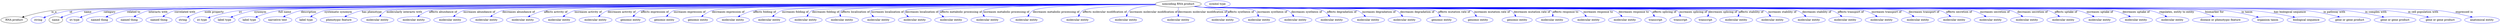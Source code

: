 digraph {
	graph [bb="0,0,10600,123"];
	node [label="\N"];
	"noncoding RNA product"	 [height=0.5,
		label="noncoding RNA product",
		pos="5037.5,105",
		width=2.7261];
	"RNA product"	 [height=0.5,
		pos="58.495,18",
		width=1.6249];
	"noncoding RNA product" -> "RNA product"	 [label=is_a,
		lp="239.49,61.5",
		pos="e,94.945,32.23 4939.2,104.65 4265.1,102.2 349.21,87.179 228.49,69 185.51,62.527 138.27,47.7 104.53,35.693"];
	id	 [color=blue,
		height=0.5,
		label=string,
		pos="165.49,18",
		width=0.84854];
	"noncoding RNA product" -> id	 [color=blue,
		label=id,
		lp="316.99,61.5",
		pos="e,189.33,29.379 4939.3,104.65 4272.3,102.2 429.96,87.315 311.49,69 271.33,62.79 227.61,46.09 198.59,33.478",
		style=solid];
	name	 [height=0.5,
		pos="244.49,18",
		width=0.84854];
	"noncoding RNA product" -> name	 [color=blue,
		label=name,
		lp="394.99,61.5",
		pos="e,267.62,29.854 4939.4,104.68 4278.2,102.49 495.84,89.095 379.49,69 342.99,62.696 303.63,46.663 276.88,34.242",
		style=solid];
	category	 [color=blue,
		height=0.5,
		label="iri type",
		pos="329.49,18",
		width=1.011];
	"noncoding RNA product" -> category	 [color=blue,
		label=category,
		lp="491.99,61.5",
		pos="e,355.62,30.773 4939.1,104.68 4284.7,102.46 582.43,89.077 468.49,69 431.92,62.555 392.36,47.143 364.83,34.937",
		style=solid];
	"related to"	 [color=blue,
		height=0.5,
		label="named thing",
		pos="439.49,18",
		width=1.5346];
	"noncoding RNA product" -> "related to"	 [color=blue,
		label="related to",
		lp="597.49,61.5",
		pos="e,469.51,33.195 4939.3,104.69 4293.9,102.63 682.46,90.153 571.49,69 539.18,62.84 504.56,49.172 478.89,37.535",
		style=solid];
	"interacts with"	 [color=blue,
		height=0.5,
		label="named thing",
		pos="567.49,18",
		width=1.5346];
	"noncoding RNA product" -> "interacts with"	 [color=blue,
		label="interacts with",
		lp="703.49,61.5",
		pos="e,591.44,34.41 4939.3,104.82 4301.9,103.57 773.72,95.462 666.49,69 642.94,63.187 618.7,50.822 600.09,39.723",
		style=solid];
	"correlated with"	 [color=blue,
		height=0.5,
		label="named thing",
		pos="695.49,18",
		width=1.5346];
	"noncoding RNA product" -> "correlated with"	 [color=blue,
		label="correlated with",
		lp="818.49,61.5",
		pos="e,715.53,34.88 4939.3,104.9 4311.2,104.19 880.73,98.956 777.49,69 758.11,63.376 738.83,51.765 723.83,41.04",
		style=solid];
	"node property"	 [color=blue,
		height=0.5,
		label=string,
		pos="799.49,18",
		width=0.84854];
	"noncoding RNA product" -> "node property"	 [color=blue,
		label="node property",
		lp="943.49,61.5",
		pos="e,820.39,31.485 4939,104.73 4321.6,103 1006.9,92.583 905.49,69 878.24,62.66 849.8,48.497 829.24,36.701",
		style=solid];
	iri	 [color=blue,
		height=0.5,
		label="iri type",
		pos="884.49,18",
		width=1.011];
	"noncoding RNA product" -> iri	 [color=blue,
		label=iri,
		lp="1056,61.5",
		pos="e,912.48,29.677 4938.9,104.84 4343.6,103.77 1247.7,96.891 1049.5,69 1004.6,62.678 955.09,46.007 922.15,33.432",
		style=solid];
	synonym	 [color=blue,
		height=0.5,
		label="label type",
		pos="984.49,18",
		width=1.2638];
	"noncoding RNA product" -> synonym	 [color=blue,
		label=synonym,
		lp="1145,61.5",
		pos="e,1012.9,32.092 4939.4,104.57 4342,101.91 1216.2,87.123 1119.5,69 1085.4,62.611 1048.7,48.209 1022.2,36.333",
		style=solid];
	"full name"	 [color=blue,
		height=0.5,
		label="label type",
		pos="1093.5,18",
		width=1.2638];
	"noncoding RNA product" -> "full name"	 [color=blue,
		label="full name",
		lp="1253,61.5",
		pos="e,1121.7,32.209 4939.2,104.55 4351.1,101.81 1320.4,86.845 1226.5,69 1193,62.626 1156.9,48.296 1130.8,36.445",
		style=solid];
	description	 [color=blue,
		height=0.5,
		label="narrative text",
		pos="1214.5,18",
		width=1.6068];
	"noncoding RNA product" -> description	 [color=blue,
		label=description,
		lp="1359,61.5",
		pos="e,1242,34.163 4939,104.6 4359.8,102.16 1419.2,88.83 1328.5,69 1301.2,63.045 1272.6,50.199 1250.8,38.891",
		style=solid];
	"systematic synonym"	 [color=blue,
		height=0.5,
		label="label type",
		pos="1335.5,18",
		width=1.2638];
	"noncoding RNA product" -> "systematic synonym"	 [color=blue,
		label="systematic synonym",
		lp="1487.5,61.5",
		pos="e,1357.9,33.895 4939,104.66 4369.2,102.6 1518.9,91.229 1431.5,69 1408.4,63.135 1384.8,50.684 1366.8,39.553",
		style=solid];
	"has phenotype"	 [color=blue,
		height=0.5,
		label="phenotypic feature",
		pos="1475.5,18",
		width=2.1304];
	"noncoding RNA product" -> "has phenotype"	 [color=blue,
		label="has phenotype",
		lp="1634,61.5",
		pos="e,1505.2,34.66 4939,104.5 4384.8,101.63 1678.5,86.698 1594.5,69 1566.5,63.094 1536.9,50.429 1514.2,39.199",
		style=solid];
	"molecularly interacts with"	 [color=blue,
		height=0.5,
		label="molecular entity",
		pos="1639.5,18",
		width=1.9137];
	"noncoding RNA product" -> "molecularly interacts with"	 [color=blue,
		label="molecularly interacts with",
		lp="1773,61.5",
		pos="e,1654.9,35.808 4939.3,104.84 4395.9,103.82 1779.5,97.439 1701.5,69 1686.7,63.622 1673,53.101 1662.2,43.005",
		style=solid];
	"affects abundance of"	 [color=blue,
		height=0.5,
		label="molecular entity",
		pos="1795.5,18",
		width=1.9137];
	"noncoding RNA product" -> "affects abundance of"	 [color=blue,
		label="affects abundance of",
		lp="1940,61.5",
		pos="e,1817.6,35.125 4939.2,104.56 4413.8,102.14 1958.9,89.739 1883.5,69 1863,63.351 1842.2,51.698 1826.1,40.956",
		style=solid];
	"increases abundance of"	 [color=blue,
		height=0.5,
		label="molecular entity",
		pos="1951.5,18",
		width=1.9137];
	"noncoding RNA product" -> "increases abundance of"	 [color=blue,
		label="increases abundance of",
		lp="2094,61.5",
		pos="e,1971.3,35.355 4939.2,104.57 4428.7,102.24 2101.7,90.449 2030.5,69 2011.9,63.41 1993.6,52.039 1979.3,41.45",
		style=solid];
	"decreases abundance of"	 [color=blue,
		height=0.5,
		label="molecular entity",
		pos="2107.5,18",
		width=1.9137];
	"noncoding RNA product" -> "decreases abundance of"	 [color=blue,
		label="decreases abundance of",
		lp="2262,61.5",
		pos="e,2130.1,35.119 4939,104.42 4445.8,101.44 2265,87.263 2197.5,69 2176.6,63.343 2155.4,51.69 2138.8,40.949",
		style=solid];
	"affects activity of"	 [color=blue,
		height=0.5,
		label="molecular entity",
		pos="2263.5,18",
		width=1.9137];
	"noncoding RNA product" -> "affects activity of"	 [color=blue,
		label="affects activity of",
		lp="2422.5,61.5",
		pos="e,2291.1,34.629 4939.3,104.81 4473.2,103.78 2501.7,97.726 2374.5,69 2348.4,63.099 2321,50.606 2300,39.462",
		style=solid];
	"increases activity of"	 [color=blue,
		height=0.5,
		label="molecular entity",
		pos="2419.5,18",
		width=1.9137];
	"noncoding RNA product" -> "increases activity of"	 [color=blue,
		label="increases activity of",
		lp="2565,61.5",
		pos="e,2442.4,35.109 4939.1,104.26 4480.2,100.71 2570.1,85.026 2510.5,69 2489.2,63.276 2467.6,51.458 2450.7,40.639",
		style=solid];
	"decreases activity of"	 [color=blue,
		height=0.5,
		label="molecular entity",
		pos="2575.5,18",
		width=1.9137];
	"noncoding RNA product" -> "decreases activity of"	 [color=blue,
		label="decreases activity of",
		lp="2708.5,61.5",
		pos="e,2594.8,35.33 4939.1,104.27 4496.3,100.88 2707.9,86.155 2652.5,69 2634.5,63.427 2616.8,52.213 2602.9,41.716",
		style=solid];
	"affects expression of"	 [color=blue,
		height=0.5,
		label="genomic entity",
		pos="2726.5,18",
		width=1.7693];
	"noncoding RNA product" -> "affects expression of"	 [color=blue,
		label="affects expression of",
		lp="2851,61.5",
		pos="e,2743.4,35.549 4939.3,104.25 4513.5,100.88 2845.9,86.598 2794.5,69 2778.5,63.525 2763.2,52.737 2751.2,42.487",
		style=solid];
	"increases expression of"	 [color=blue,
		height=0.5,
		label="genomic entity",
		pos="2871.5,18",
		width=1.7693];
	"noncoding RNA product" -> "increases expression of"	 [color=blue,
		label="increases expression of",
		lp="3000,61.5",
		pos="e,2887.5,35.531 4939.4,104.17 4530.9,100.59 2984.2,85.948 2936.5,69 2921,63.501 2906.4,52.71 2894.9,42.465",
		style=solid];
	"decreases expression of"	 [color=blue,
		height=0.5,
		label="genomic entity",
		pos="3016.5,18",
		width=1.7693];
	"noncoding RNA product" -> "decreases expression of"	 [color=blue,
		label="decreases expression of",
		lp="3163,61.5",
		pos="e,3036.9,35.065 4939.2,104.62 4557,102.98 3187.3,95.268 3098.5,69 3079.3,63.318 3060.1,51.822 3045.2,41.181",
		style=solid];
	"affects folding of"	 [color=blue,
		height=0.5,
		label="molecular entity",
		pos="3167.5,18",
		width=1.9137];
	"noncoding RNA product" -> "affects folding of"	 [color=blue,
		label="affects folding of",
		lp="3316.5,61.5",
		pos="e,3193.1,34.82 4939.4,104.2 4579.9,101.1 3350.9,89.083 3269.5,69 3245.6,63.102 3220.9,50.906 3201.7,39.919",
		style=solid];
	"increases folding of"	 [color=blue,
		height=0.5,
		label="molecular entity",
		pos="3323.5,18",
		width=1.9137];
	"noncoding RNA product" -> "increases folding of"	 [color=blue,
		label="increases folding of",
		lp="3448.5,61.5",
		pos="e,3341.3,35.524 4939.2,104.45 4596.1,102.33 3467.9,93.507 3394.5,69 3377.8,63.438 3361.7,52.491 3349.1,42.161",
		style=solid];
	"decreases folding of"	 [color=blue,
		height=0.5,
		label="molecular entity",
		pos="3479.5,18",
		width=1.9137];
	"noncoding RNA product" -> "decreases folding of"	 [color=blue,
		label="decreases folding of",
		lp="3580.5,61.5",
		pos="e,3490.1,35.888 4939.4,104.79 4614.3,103.83 3589.7,98.466 3525.5,69 3513.8,63.652 3503.9,53.802 3496.2,44.173",
		style=solid];
	"affects localization of"	 [color=blue,
		height=0.5,
		label="molecular entity",
		pos="3635.5,18",
		width=1.9137];
	"noncoding RNA product" -> "affects localization of"	 [color=blue,
		label="affects localization of",
		lp="3707.5,61.5",
		pos="e,3635,36.003 4939.4,104.03 4626.8,100.75 3673.7,89.12 3648.5,69 3641.5,63.429 3638,54.676 3636.3,45.984",
		style=solid];
	"increases localization of"	 [color=blue,
		height=0.5,
		label="molecular entity",
		pos="3791.5,18",
		width=1.9137];
	"noncoding RNA product" -> "increases localization of"	 [color=blue,
		label="increases localization of",
		lp="3840.5,61.5",
		pos="e,3777.3,36.087 4939.4,104.01 4646.1,100.83 3794.7,89.824 3774.5,69 3768.2,62.512 3769.1,53.625 3772.7,45.086",
		style=solid];
	"decreases localization of"	 [color=blue,
		height=0.5,
		label="molecular entity",
		pos="3947.5,18",
		width=1.9137];
	"noncoding RNA product" -> "decreases localization of"	 [color=blue,
		label="decreases localization of",
		lp="3981.5,61.5",
		pos="e,3925,35.267 4939.1,103.65 4668.6,99.701 3932.2,87.293 3914.5,69 3907,61.266 3910.7,51.589 3917.9,42.749",
		style=solid];
	"affects metabolic processing of"	 [color=blue,
		height=0.5,
		label="molecular entity",
		pos="4103.5,18",
		width=1.9137];
	"noncoding RNA product" -> "affects metabolic processing of"	 [color=blue,
		label="affects metabolic processing of",
		lp="4142,61.5",
		pos="e,4073.3,34.251 4939.8,103.19 4694.6,98.415 4071.7,84.759 4056.5,69 4047.5,59.703 4054.3,49.244 4065.3,40.229",
		style=solid];
	"increases metabolic processing of"	 [color=blue,
		height=0.5,
		label="molecular entity",
		pos="4259.5,18",
		width=1.9137];
	"noncoding RNA product" -> "increases metabolic processing of"	 [color=blue,
		label="increases metabolic processing of",
		lp="4327.5,61.5",
		pos="e,4241.8,35.734 4939.1,104.16 4730.2,101.9 4259.4,94.043 4235.5,69 4228.8,61.998 4230.9,52.784 4235.9,44.117",
		style=solid];
	"decreases metabolic processing of"	 [color=blue,
		height=0.5,
		label="molecular entity",
		pos="4415.5,18",
		width=1.9137];
	"noncoding RNA product" -> "decreases metabolic processing of"	 [color=blue,
		label="decreases metabolic processing of",
		lp="4528,61.5",
		pos="e,4417.3,36.075 4940.6,101.97 4775.3,96.402 4454.5,83.774 4434.5,69 4427,63.448 4422.4,54.583 4419.7,45.791",
		style=solid];
	"affects molecular modification of"	 [color=blue,
		height=0.5,
		label="molecular entity",
		pos="4610.5,18",
		width=1.9137];
	"noncoding RNA product" -> "affects molecular modification of"	 [color=blue,
		label="affects molecular modification of",
		lp="4730.5,61.5",
		pos="e,4615.6,36.155 4941.5,101.04 4831.6,95.779 4663.3,85.207 4638.5,69 4630.1,63.477 4623.9,54.501 4619.6,45.607",
		style=solid];
	"increases molecular modification of"	 [color=blue,
		height=0.5,
		label="molecular entity",
		pos="4817.5,18",
		width=1.9137];
	"noncoding RNA product" -> "increases molecular modification of"	 [color=blue,
		label="increases molecular modification of",
		lp="4935,61.5",
		pos="e,4819.7,36.179 4947.9,97.652 4902.6,92.259 4853.6,83.315 4836.5,69 4829.5,63.167 4825.1,54.505 4822.3,45.967",
		style=solid];
	"decreases molecular modification of"	 [color=blue,
		height=0.5,
		label="molecular entity",
		pos="5037.5,18",
		width=1.9137];
	"noncoding RNA product" -> "decreases molecular modification of"	 [color=blue,
		label="decreases molecular modification of",
		lp="5137,61.5",
		pos="e,5037.5,36.003 5037.5,86.974 5037.5,75.192 5037.5,59.561 5037.5,46.158",
		style=solid];
	"affects synthesis of"	 [color=blue,
		height=0.5,
		label="molecular entity",
		pos="5199.5,18",
		width=1.9137];
	"noncoding RNA product" -> "affects synthesis of"	 [color=blue,
		label="affects synthesis of",
		lp="5294,61.5",
		pos="e,5224.7,34.899 5109.2,92.64 5166.1,82.736 5236.4,70.286 5237.5,69 5244.7,60.397 5240.2,50.593 5232.2,41.895",
		style=solid];
	"increases synthesis of"	 [color=blue,
		height=0.5,
		label="molecular entity",
		pos="5355.5,18",
		width=1.9137];
	"noncoding RNA product" -> "increases synthesis of"	 [color=blue,
		label="increases synthesis of",
		lp="5417.5,61.5",
		pos="e,5358.9,35.995 5107.6,92.387 5119.9,90.414 5132.5,88.526 5144.5,87 5167.3,84.092 5334.2,85.16 5350.5,69 5356.5,63.039 5358.8,54.452 \
5359.2,46.019",
		style=solid];
	"decreases synthesis of"	 [color=blue,
		height=0.5,
		label="molecular entity",
		pos="5511.5,18",
		width=1.9137];
	"noncoding RNA product" -> "decreases synthesis of"	 [color=blue,
		label="decreases synthesis of",
		lp="5556,61.5",
		pos="e,5505.5,36.091 5106.7,92.184 5119.2,90.196 5132.2,88.356 5144.5,87 5181.7,82.892 5448.4,88.192 5480.5,69 5489.5,63.592 5496.3,54.434 \
5501.1,45.358",
		style=solid];
	"affects degradation of"	 [color=blue,
		height=0.5,
		label="molecular entity",
		pos="5667.5,18",
		width=1.9137];
	"noncoding RNA product" -> "affects degradation of"	 [color=blue,
		label="affects degradation of",
		lp="5700,61.5",
		pos="e,5656.5,35.83 5106.1,92.114 5118.8,90.107 5132,88.278 5144.5,87 5197.1,81.599 5572.4,91.159 5620.5,69 5632.4,63.526 5642.6,53.519 \
5650.5,43.81",
		style=solid];
	"increases degradation of"	 [color=blue,
		height=0.5,
		label="molecular entity",
		pos="5823.5,18",
		width=1.9137];
	"noncoding RNA product" -> "increases degradation of"	 [color=blue,
		label="increases degradation of",
		lp="5855,61.5",
		pos="e,5808.7,35.697 5105.8,92.07 5118.6,90.054 5131.9,88.233 5144.5,87 5213,80.277 5699.3,93.675 5763.5,69 5777.9,63.477 5791.2,52.938 \
5801.6,42.868",
		style=solid];
	"decreases degradation of"	 [color=blue,
		height=0.5,
		label="molecular entity",
		pos="5979.5,18",
		width=1.9137];
	"noncoding RNA product" -> "decreases degradation of"	 [color=blue,
		label="decreases degradation of",
		lp="6016,61.5",
		pos="e,5966.6,35.697 5105.8,92.008 5118.6,89.998 5131.9,88.195 5144.5,87 5187.7,82.889 5885.4,85.498 5925.5,69 5938.7,63.585 5950.5,53.347 \
5959.8,43.456",
		style=solid];
	"affects mutation rate of"	 [color=blue,
		height=0.5,
		label="genomic entity",
		pos="6130.5,18",
		width=1.7693];
	"noncoding RNA product" -> "affects mutation rate of"	 [color=blue,
		label="affects mutation rate of",
		lp="6170.5,61.5",
		pos="e,6120.9,35.882 5105.5,92.012 5118.4,89.988 5131.8,88.179 5144.5,87 5196.7,82.141 6040.2,91.541 6087.5,69 6098.7,63.644 6108.1,53.792 \
6115.2,44.165",
		style=solid];
	"increases mutation rate of"	 [color=blue,
		height=0.5,
		label="genomic entity",
		pos="6275.5,18",
		width=1.7693];
	"noncoding RNA product" -> "increases mutation rate of"	 [color=blue,
		label="increases mutation rate of",
		lp="6326.5,61.5",
		pos="e,6267.7,36.076 5105.5,91.985 5118.4,89.963 5131.8,88.163 5144.5,87 5205,81.442 6184.6,97.059 6238.5,69 6248.6,63.719 6256.7,54.242 \
6262.6,44.878",
		style=solid];
	"decreases mutation rate of"	 [color=blue,
		height=0.5,
		label="genomic entity",
		pos="6420.5,18",
		width=1.7693];
	"noncoding RNA product" -> "decreases mutation rate of"	 [color=blue,
		label="decreases mutation rate of",
		lp="6485.5,61.5",
		pos="e,6418.8,36.231 5105.5,91.963 5118.4,89.944 5131.8,88.149 5144.5,87 5179.3,83.844 6373,89.126 6401.5,69 6409.1,63.619 6413.7,54.794 \
6416.4,45.985",
		style=solid];
	"affects response to"	 [color=blue,
		height=0.5,
		label="molecular entity",
		pos="6571.5,18",
		width=1.9137];
	"noncoding RNA product" -> "affects response to"	 [color=blue,
		label="affects response to",
		lp="6622.5,61.5",
		pos="e,6573.2,36.183 5105.5,91.947 5118.4,89.928 5131.8,88.139 5144.5,87 5183.7,83.474 6531.3,94.206 6561.5,69 6568.1,63.455 6571.2,54.899 \
6572.5,46.37",
		style=solid];
	"increases response to"	 [color=blue,
		height=0.5,
		label="molecular entity",
		pos="6727.5,18",
		width=1.9137];
	"noncoding RNA product" -> "increases response to"	 [color=blue,
		label="increases response to",
		lp="6756,61.5",
		pos="e,6715.6,35.98 5105.5,91.937 5118.4,89.92 5131.8,88.133 5144.5,87 5186.9,83.206 6638.3,85.722 6677.5,69 6689.9,63.713 6700.8,53.734 \
6709.2,43.996",
		style=solid];
	"decreases response to"	 [color=blue,
		height=0.5,
		label="molecular entity",
		pos="6883.5,18",
		width=1.9137];
	"noncoding RNA product" -> "decreases response to"	 [color=blue,
		label="decreases response to",
		lp="6903.5,61.5",
		pos="e,6867.2,35.573 5105.2,91.971 5118.2,89.937 5131.7,88.135 5144.5,87 5237.1,78.765 6729.7,99.5 6817.5,69 6833.2,63.557 6848,52.772 \
6859.7,42.516",
		style=solid];
	"affects splicing of"	 [color=blue,
		height=0.5,
		label=transcript,
		pos="7014.5,18",
		width=1.2277];
	"noncoding RNA product" -> "affects splicing of"	 [color=blue,
		label="affects splicing of",
		lp="7036.5,61.5",
		pos="e,7003.6,35.465 5105.2,91.962 5118.2,89.929 5131.7,88.129 5144.5,87 5194.9,82.538 6920.1,89.304 6966.5,69 6978.8,63.627 6989.4,53.435 \
6997.5,43.566",
		style=solid];
	"increases splicing of"	 [color=blue,
		height=0.5,
		label=transcript,
		pos="7120.5,18",
		width=1.2277];
	"noncoding RNA product" -> "increases splicing of"	 [color=blue,
		label="increases splicing of",
		lp="7161.5,61.5",
		pos="e,7114.7,36.013 5105.2,91.956 5118.2,89.923 5131.7,88.125 5144.5,87 5198.3,82.254 7042.5,95.703 7089.5,69 7098.8,63.7 7105.7,54.349 \
7110.5,45.089",
		style=solid];
	"decreases splicing of"	 [color=blue,
		height=0.5,
		label=transcript,
		pos="7226.5,18",
		width=1.2277];
	"noncoding RNA product" -> "decreases splicing of"	 [color=blue,
		label="decreases splicing of",
		lp="7286.5,61.5",
		pos="e,7230.1,35.977 5105.2,91.95 5118.2,89.917 5131.7,88.122 5144.5,87 5173.2,84.474 7200.2,88.471 7221.5,69 7227.8,63.237 7230.1,54.627 \
7230.5,46.114",
		style=solid];
	"affects stability of"	 [color=blue,
		height=0.5,
		label="molecular entity",
		pos="7357.5,18",
		width=1.9137];
	"noncoding RNA product" -> "affects stability of"	 [color=blue,
		label="affects stability of",
		lp="7407,61.5",
		pos="e,7359.2,36.197 5105.2,91.945 5118.2,89.913 5131.7,88.118 5144.5,87 5175,84.329 7323.9,88.54 7347.5,69 7354.2,63.47 7357.2,54.918 \
7358.5,46.387",
		style=solid];
	"increases stability of"	 [color=blue,
		height=0.5,
		label="molecular entity",
		pos="7513.5,18",
		width=1.9137];
	"noncoding RNA product" -> "increases stability of"	 [color=blue,
		label="increases stability of",
		lp="7538.5,61.5",
		pos="e,7500.9,35.769 5105.2,91.941 5118.2,89.909 5131.7,88.116 5144.5,87 5208.6,81.396 7400.9,93.279 7460.5,69 7473.6,63.676 7485.2,53.451 \
7494.2,43.545",
		style=solid];
	"decreases stability of"	 [color=blue,
		height=0.5,
		label="molecular entity",
		pos="7669.5,18",
		width=1.9137];
	"noncoding RNA product" -> "decreases stability of"	 [color=blue,
		label="decreases stability of",
		lp="7686,61.5",
		pos="e,7651.7,35.613 5105.2,91.936 5118.2,89.905 5131.7,88.113 5144.5,87 5212.4,81.077 7533.7,90.128 7598.5,69 7615.2,63.559 7631.3,52.624 \
7643.9,42.27",
		style=solid];
	"affects transport of"	 [color=blue,
		height=0.5,
		label="molecular entity",
		pos="7825.5,18",
		width=1.9137];
	"noncoding RNA product" -> "affects transport of"	 [color=blue,
		label="affects transport of",
		lp="7832,61.5",
		pos="e,7806,35.386 5105.2,91.932 5118.2,89.901 5131.7,88.11 5144.5,87 5216.5,80.732 7678.3,89.884 7747.5,69 7765.7,63.505 7783.6,52.297 \
7797.7,41.784",
		style=solid];
	"increases transport of"	 [color=blue,
		height=0.5,
		label="molecular entity",
		pos="7981.5,18",
		width=1.9137];
	"noncoding RNA product" -> "increases transport of"	 [color=blue,
		label="increases transport of",
		lp="7985,61.5",
		pos="e,7957.7,35.171 5105.2,91.928 5118.2,89.898 5131.7,88.108 5144.5,87 5220.4,80.409 7813.7,87.987 7887.5,69 7909.4,63.366 7931.7,51.552 \
7949.1,40.713",
		style=solid];
	"decreases transport of"	 [color=blue,
		height=0.5,
		label="molecular entity",
		pos="8137.5,18",
		width=1.9137];
	"noncoding RNA product" -> "decreases transport of"	 [color=blue,
		label="decreases transport of",
		lp="8144,61.5",
		pos="e,8114.9,35.166 5105.2,91.924 5118.2,89.894 5131.7,88.106 5144.5,87 5224.8,80.039 7969.6,89.799 8047.5,69 8068.4,63.411 8089.6,51.761 \
8106.2,41.006",
		style=solid];
	"affects secretion of"	 [color=blue,
		height=0.5,
		label="molecular entity",
		pos="8293.5,18",
		width=1.9137];
	"noncoding RNA product" -> "affects secretion of"	 [color=blue,
		label="affects secretion of",
		lp="8295.5,61.5",
		pos="e,8272,35.16 5105.2,91.921 5118.2,89.891 5131.7,88.104 5144.5,87 5229.3,79.669 8125.5,91.742 8207.5,69 8227.7,63.402 8247.9,51.752 \
8263.7,40.998",
		style=solid];
	"increases secretion of"	 [color=blue,
		height=0.5,
		label="molecular entity",
		pos="8449.5,18",
		width=1.9137];
	"noncoding RNA product" -> "increases secretion of"	 [color=blue,
		label="increases secretion of",
		lp="8450.5,61.5",
		pos="e,8425,34.932 5105.2,91.918 5118.2,89.889 5131.7,88.102 5144.5,87 5233.2,79.336 8265,90.412 8351.5,69 8374.5,63.295 8398.2,51.188 \
8416.5,40.202",
		style=solid];
	"decreases secretion of"	 [color=blue,
		height=0.5,
		label="molecular entity",
		pos="8605.5,18",
		width=1.9137];
	"noncoding RNA product" -> "decreases secretion of"	 [color=blue,
		label="decreases secretion of",
		lp="8611.5,61.5",
		pos="e,8582.3,35.176 5105.2,91.916 5118.2,89.886 5131.7,88.1 5144.5,87 5237.7,78.961 8423,92.675 8513.5,69 8535,63.374 8556.9,51.561 \
8573.9,40.719",
		style=solid];
	"affects uptake of"	 [color=blue,
		height=0.5,
		label="molecular entity",
		pos="8761.5,18",
		width=1.9137];
	"noncoding RNA product" -> "affects uptake of"	 [color=blue,
		label="affects uptake of",
		lp="8757,61.5",
		pos="e,8740,35.165 5105.2,91.913 5118.2,89.884 5131.7,88.099 5144.5,87 5242.2,78.587 8581,95.18 8675.5,69 8695.7,63.41 8715.9,51.76 8731.7,\
41.005",
		style=solid];
	"increases uptake of"	 [color=blue,
		height=0.5,
		label="molecular entity",
		pos="8917.5,18",
		width=1.9137];
	"noncoding RNA product" -> "increases uptake of"	 [color=blue,
		label="increases uptake of",
		lp="8904,61.5",
		pos="e,8889.9,34.702 5105.2,91.911 5118.2,89.882 5131.7,88.098 5144.5,87 5245.8,78.284 8707.2,90.981 8806.5,69 8832.6,63.212 8860,50.72 \
8881,39.549",
		style=solid];
	"decreases uptake of"	 [color=blue,
		height=0.5,
		label="molecular entity",
		pos="9073.5,18",
		width=1.9137];
	"noncoding RNA product" -> "decreases uptake of"	 [color=blue,
		label="decreases uptake of",
		lp="9060,61.5",
		pos="e,9045.4,34.706 5105.2,91.909 5118.2,89.88 5131.7,88.096 5144.5,87 5250.1,77.928 8856.9,91.546 8960.5,69 8987.1,63.218 9014.9,50.726 \
9036.3,39.553",
		style=solid];
	"regulates, entity to entity"	 [color=blue,
		height=0.5,
		label="molecular entity",
		pos="9229.5,18",
		width=1.9137];
	"noncoding RNA product" -> "regulates, entity to entity"	 [color=blue,
		label="regulates, entity to entity",
		lp="9230.5,61.5",
		pos="e,9201.7,34.706 5105.2,91.907 5118.2,89.878 5131.7,88.095 5144.5,87 5254.5,77.565 9009.7,92.644 9117.5,69 9143.9,63.218 9171.5,50.727 \
9192.7,39.554",
		style=solid];
	"biomarker for"	 [color=blue,
		height=0.5,
		label="disease or phenotypic feature",
		pos="9430.5,18",
		width=3.1775];
	"noncoding RNA product" -> "biomarker for"	 [color=blue,
		label="biomarker for",
		lp="9391.5,61.5",
		pos="e,9397.3,35.228 5105.2,91.905 5118.2,89.877 5131.7,88.094 5144.5,87 5259.6,77.137 9189.1,91.011 9302.5,69 9332.1,63.245 9363.7,50.764 \
9388,39.59",
		style=solid];
	"in taxon"	 [color=blue,
		height=0.5,
		label="organism taxon",
		pos="9628.5,18",
		width=1.8234];
	"noncoding RNA product" -> "in taxon"	 [color=blue,
		label="in taxon",
		lp="9532,61.5",
		pos="e,9587.3,32.027 5105.2,91.904 5118.2,89.875 5131.7,88.093 5144.5,87 5381.9,66.668 9197.2,99.89 9433.5,69 9483.4,62.476 9538.8,47.187 \
9577.7,35.04",
		style=solid];
	"has biological sequence"	 [color=blue,
		height=0.5,
		label="biological sequence",
		pos="9792.5,18",
		width=2.2387];
	"noncoding RNA product" -> "has biological sequence"	 [color=blue,
		label="has biological sequence",
		lp="9714.5,61.5",
		pos="e,9742.3,32.147 5105.2,91.902 5118.2,89.874 5131.7,88.092 5144.5,87 5388.8,66.09 9314.7,95.758 9558.5,69 9618.5,62.414 9685.7,46.896 \
9732.6,34.696",
		style=solid];
	"in pathway with"	 [color=blue,
		height=0.5,
		label="gene or gene product",
		pos="9976.5,18",
		width=2.3651];
	"noncoding RNA product" -> "in pathway with"	 [color=blue,
		label="in pathway with",
		lp="9903.5,61.5",
		pos="e,9931.5,33.371 5105.2,91.9 5118.2,89.872 5131.7,88.091 5144.5,87 5401.3,65.05 9528,102.69 9783.5,69 9831,62.74 9883.4,48.384 9921.6,\
36.493",
		style=solid];
	"in complex with"	 [color=blue,
		height=0.5,
		label="gene or gene product",
		pos="10164,18",
		width=2.3651];
	"noncoding RNA product" -> "in complex with"	 [color=blue,
		label="in complex with",
		lp="10079,61.5",
		pos="e,10116,32.882 5105.2,91.899 5118.2,89.871 5131.7,88.09 5144.5,87 5410.6,64.273 9686.3,100.81 9951.5,69 10005,62.607 10064,47.754 \
10107,35.717",
		style=solid];
	"in cell population with"	 [color=blue,
		height=0.5,
		label="gene or gene product",
		pos="10352,18",
		width=2.3651];
	"noncoding RNA product" -> "in cell population with"	 [color=blue,
		label="in cell population with",
		lp="10278,61.5",
		pos="e,10303,32.639 5105.2,91.898 5118.2,89.87 5131.7,88.089 5144.5,87 5420.4,63.455 9853.4,100.42 10128,69 10185,62.54 10248,47.434 \
10293,35.329",
		style=solid];
	"expressed in"	 [color=blue,
		height=0.5,
		label="anatomical entity",
		pos="10527,18",
		width=2.004];
	"noncoding RNA product" -> "expressed in"	 [color=blue,
		label="expressed in",
		lp="10449,61.5",
		pos="e,10486,32.884 5105.2,91.896 5118.2,89.868 5131.7,88.088 5144.5,87 5432.3,62.456 10058,108.63 10344,69 10390,62.693 10440,48.133 \
10477,36.178",
		style=solid];
	"macromolecular machine_name"	 [color=blue,
		height=0.5,
		label="symbol type",
		pos="5208.5,105",
		width=1.5165];
}
